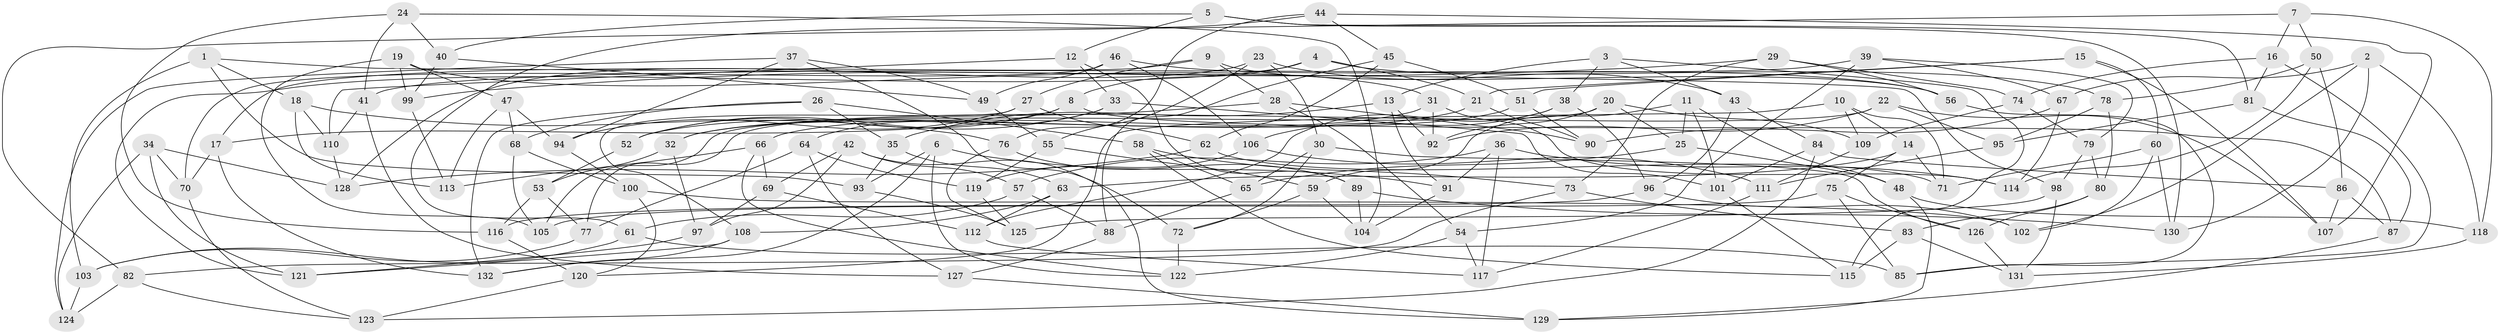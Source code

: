 // Generated by graph-tools (version 1.1) at 2025/16/03/09/25 04:16:31]
// undirected, 132 vertices, 264 edges
graph export_dot {
graph [start="1"]
  node [color=gray90,style=filled];
  1;
  2;
  3;
  4;
  5;
  6;
  7;
  8;
  9;
  10;
  11;
  12;
  13;
  14;
  15;
  16;
  17;
  18;
  19;
  20;
  21;
  22;
  23;
  24;
  25;
  26;
  27;
  28;
  29;
  30;
  31;
  32;
  33;
  34;
  35;
  36;
  37;
  38;
  39;
  40;
  41;
  42;
  43;
  44;
  45;
  46;
  47;
  48;
  49;
  50;
  51;
  52;
  53;
  54;
  55;
  56;
  57;
  58;
  59;
  60;
  61;
  62;
  63;
  64;
  65;
  66;
  67;
  68;
  69;
  70;
  71;
  72;
  73;
  74;
  75;
  76;
  77;
  78;
  79;
  80;
  81;
  82;
  83;
  84;
  85;
  86;
  87;
  88;
  89;
  90;
  91;
  92;
  93;
  94;
  95;
  96;
  97;
  98;
  99;
  100;
  101;
  102;
  103;
  104;
  105;
  106;
  107;
  108;
  109;
  110;
  111;
  112;
  113;
  114;
  115;
  116;
  117;
  118;
  119;
  120;
  121;
  122;
  123;
  124;
  125;
  126;
  127;
  128;
  129;
  130;
  131;
  132;
  1 -- 98;
  1 -- 18;
  1 -- 103;
  1 -- 93;
  2 -- 118;
  2 -- 67;
  2 -- 102;
  2 -- 130;
  3 -- 43;
  3 -- 13;
  3 -- 38;
  3 -- 115;
  4 -- 21;
  4 -- 78;
  4 -- 121;
  4 -- 8;
  5 -- 81;
  5 -- 12;
  5 -- 130;
  5 -- 40;
  6 -- 93;
  6 -- 122;
  6 -- 132;
  6 -- 91;
  7 -- 82;
  7 -- 118;
  7 -- 50;
  7 -- 16;
  8 -- 87;
  8 -- 52;
  8 -- 17;
  9 -- 28;
  9 -- 27;
  9 -- 56;
  9 -- 17;
  10 -- 120;
  10 -- 109;
  10 -- 14;
  10 -- 71;
  11 -- 101;
  11 -- 59;
  11 -- 48;
  11 -- 25;
  12 -- 33;
  12 -- 89;
  12 -- 110;
  13 -- 92;
  13 -- 91;
  13 -- 35;
  14 -- 71;
  14 -- 63;
  14 -- 75;
  15 -- 60;
  15 -- 51;
  15 -- 107;
  15 -- 21;
  16 -- 81;
  16 -- 85;
  16 -- 74;
  17 -- 132;
  17 -- 70;
  18 -- 110;
  18 -- 113;
  18 -- 76;
  19 -- 31;
  19 -- 99;
  19 -- 47;
  19 -- 105;
  20 -- 25;
  20 -- 92;
  20 -- 105;
  20 -- 109;
  21 -- 32;
  21 -- 90;
  22 -- 95;
  22 -- 77;
  22 -- 92;
  22 -- 107;
  23 -- 30;
  23 -- 55;
  23 -- 128;
  23 -- 43;
  24 -- 116;
  24 -- 41;
  24 -- 104;
  24 -- 40;
  25 -- 65;
  25 -- 48;
  26 -- 58;
  26 -- 68;
  26 -- 35;
  26 -- 132;
  27 -- 62;
  27 -- 94;
  27 -- 108;
  28 -- 54;
  28 -- 90;
  28 -- 32;
  29 -- 99;
  29 -- 56;
  29 -- 73;
  29 -- 74;
  30 -- 72;
  30 -- 126;
  30 -- 65;
  31 -- 52;
  31 -- 114;
  31 -- 92;
  32 -- 97;
  32 -- 53;
  33 -- 64;
  33 -- 101;
  33 -- 52;
  34 -- 70;
  34 -- 124;
  34 -- 121;
  34 -- 128;
  35 -- 63;
  35 -- 93;
  36 -- 117;
  36 -- 114;
  36 -- 57;
  36 -- 91;
  37 -- 49;
  37 -- 94;
  37 -- 124;
  37 -- 72;
  38 -- 96;
  38 -- 112;
  38 -- 106;
  39 -- 54;
  39 -- 79;
  39 -- 67;
  39 -- 41;
  40 -- 99;
  40 -- 49;
  41 -- 110;
  41 -- 127;
  42 -- 129;
  42 -- 69;
  42 -- 57;
  42 -- 97;
  43 -- 96;
  43 -- 84;
  44 -- 61;
  44 -- 76;
  44 -- 45;
  44 -- 107;
  45 -- 62;
  45 -- 88;
  45 -- 51;
  46 -- 70;
  46 -- 56;
  46 -- 106;
  46 -- 49;
  47 -- 94;
  47 -- 113;
  47 -- 68;
  48 -- 118;
  48 -- 129;
  49 -- 55;
  50 -- 78;
  50 -- 114;
  50 -- 86;
  51 -- 90;
  51 -- 66;
  52 -- 53;
  53 -- 116;
  53 -- 77;
  54 -- 122;
  54 -- 117;
  55 -- 59;
  55 -- 119;
  56 -- 85;
  57 -- 88;
  57 -- 61;
  58 -- 65;
  58 -- 73;
  58 -- 115;
  59 -- 104;
  59 -- 72;
  60 -- 130;
  60 -- 71;
  60 -- 102;
  61 -- 103;
  61 -- 85;
  62 -- 128;
  62 -- 71;
  63 -- 112;
  63 -- 108;
  64 -- 119;
  64 -- 127;
  64 -- 77;
  65 -- 88;
  66 -- 113;
  66 -- 69;
  66 -- 122;
  67 -- 114;
  67 -- 90;
  68 -- 105;
  68 -- 100;
  69 -- 97;
  69 -- 112;
  70 -- 123;
  72 -- 122;
  73 -- 82;
  73 -- 83;
  74 -- 79;
  74 -- 109;
  75 -- 105;
  75 -- 126;
  75 -- 85;
  76 -- 89;
  76 -- 125;
  77 -- 103;
  78 -- 80;
  78 -- 95;
  79 -- 80;
  79 -- 98;
  80 -- 83;
  80 -- 126;
  81 -- 87;
  81 -- 95;
  82 -- 124;
  82 -- 123;
  83 -- 115;
  83 -- 131;
  84 -- 123;
  84 -- 101;
  84 -- 86;
  86 -- 87;
  86 -- 107;
  87 -- 129;
  88 -- 127;
  89 -- 104;
  89 -- 130;
  91 -- 104;
  93 -- 125;
  94 -- 100;
  95 -- 111;
  96 -- 102;
  96 -- 116;
  97 -- 121;
  98 -- 125;
  98 -- 131;
  99 -- 113;
  100 -- 120;
  100 -- 102;
  101 -- 115;
  103 -- 124;
  106 -- 119;
  106 -- 111;
  108 -- 121;
  108 -- 132;
  109 -- 111;
  110 -- 128;
  111 -- 117;
  112 -- 117;
  116 -- 120;
  118 -- 131;
  119 -- 125;
  120 -- 123;
  126 -- 131;
  127 -- 129;
}
